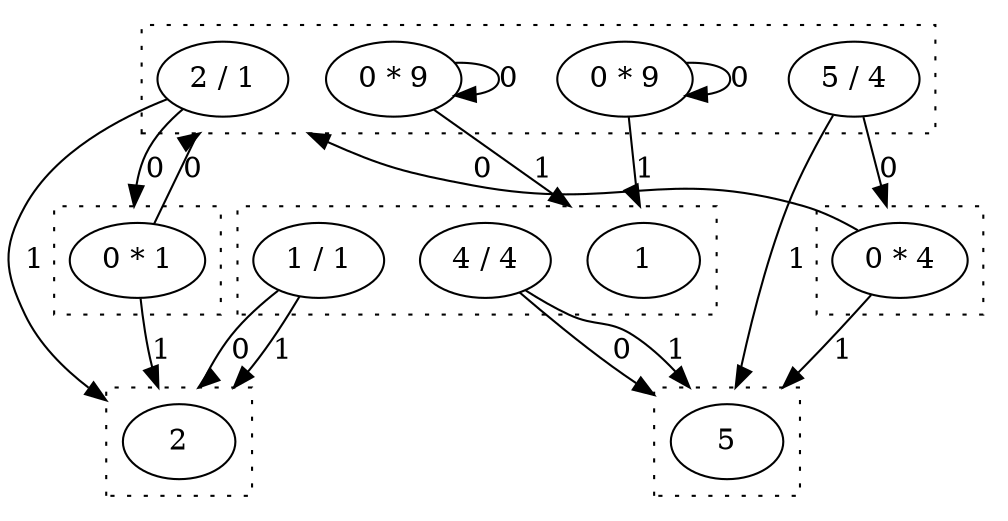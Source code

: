 digraph egraph {
    graph [compound=true
          ,clusterrank=local];
    subgraph cluster_0 {
        graph [style=dotted];
        0.0 [label=a];
        0.1 [label="0 * 9"];
        0.2 [label="0 * 9"];
        0.0 [label="2 / 1"];
        0.4 [label="5 / 4"];
    }
    subgraph cluster_1 {
        graph [style=dotted];
        1.0 [label=2];
    }
    subgraph cluster_2 {
        graph [style=dotted];
        2.0 [label="0 * 1"];
    }
    subgraph cluster_4 {
        graph [style=dotted];
        4.0 [label=5];
    }
    subgraph cluster_5 {
        graph [style=dotted];
        5.0 [label="0 * 4"];
    }
    subgraph cluster_9 {
        graph [style=dotted];
        9.0 [label=1];
        9.1 [label="1 / 1"];
        9.2 [label="4 / 4"];
    }
    0.1 -> 0.1 [label=0];
    0.1 -> 9.0 [lhead=cluster_9
               ,label=1];
    0.2 -> 0.2 [label=0];
    0.2 -> 9.0 [lhead=cluster_9
               ,label=1];
    0.0 -> 2.0 [lhead=cluster_2
               ,label=0];
    0.0 -> 1.0 [lhead=cluster_1
               ,label=1];
    0.4 -> 5.0 [lhead=cluster_5
               ,label=0];
    0.4 -> 4.0 [lhead=cluster_4
               ,label=1];
    2.0 -> 0.0 [lhead=cluster_0
               ,label=0];
    2.0 -> 1.0 [lhead=cluster_1
               ,label=1];
    5.0 -> 0.0 [lhead=cluster_0
               ,label=0];
    5.0 -> 4.0 [lhead=cluster_4
               ,label=1];
    9.1 -> 1.0 [lhead=cluster_1
               ,label=0];
    9.1 -> 1.0 [lhead=cluster_1
               ,label=1];
    9.2 -> 4.0 [lhead=cluster_4
               ,label=0];
    9.2 -> 4.0 [lhead=cluster_4
               ,label=1];
}
